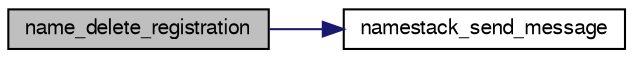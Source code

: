 digraph G
{
  edge [fontname="FreeSans",fontsize="10",labelfontname="FreeSans",labelfontsize="10"];
  node [fontname="FreeSans",fontsize="10",shape=record];
  rankdir=LR;
  Node1 [label="name_delete_registration",height=0.2,width=0.4,color="black", fillcolor="grey75", style="filled" fontcolor="black"];
  Node1 -> Node2 [color="midnightblue",fontsize="10",style="solid",fontname="FreeSans"];
  Node2 [label="namestack_send_message",height=0.2,width=0.4,color="black", fillcolor="white", style="filled",URL="$main_8c.html#a7c9e241b27d9bb9cbfcbf78e83e8c4d8"];
}
